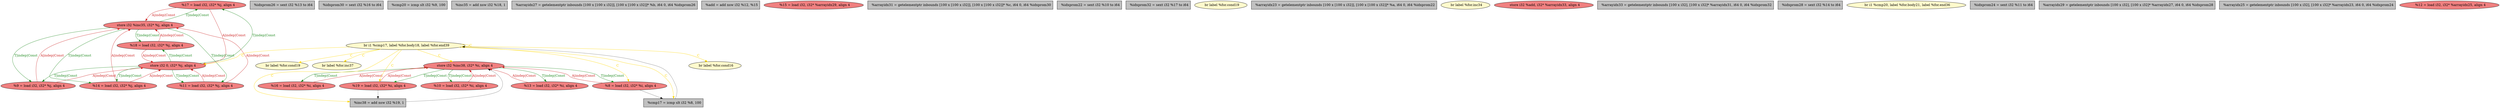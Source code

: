 
digraph G {


node760 [fillcolor=lightcoral,label="  %17 = load i32, i32* %j, align 4",shape=ellipse,style=filled ]
node759 [fillcolor=grey,label="  %idxprom26 = sext i32 %13 to i64",shape=rectangle,style=filled ]
node758 [fillcolor=lightcoral,label="  %13 = load i32, i32* %i, align 4",shape=ellipse,style=filled ]
node734 [fillcolor=grey,label="  %idxprom30 = sext i32 %16 to i64",shape=rectangle,style=filled ]
node729 [fillcolor=lightcoral,label="  %16 = load i32, i32* %i, align 4",shape=ellipse,style=filled ]
node727 [fillcolor=grey,label="  %cmp20 = icmp slt i32 %9, 100",shape=rectangle,style=filled ]
node732 [fillcolor=lightcoral,label="  %9 = load i32, i32* %j, align 4",shape=ellipse,style=filled ]
node728 [fillcolor=lemonchiffon,label="  br label %for.cond19",shape=ellipse,style=filled ]
node723 [fillcolor=grey,label="  %inc35 = add nsw i32 %18, 1",shape=rectangle,style=filled ]
node736 [fillcolor=lightcoral,label="  %11 = load i32, i32* %j, align 4",shape=ellipse,style=filled ]
node733 [fillcolor=grey,label="  %arrayidx27 = getelementptr inbounds [100 x [100 x i32]], [100 x [100 x i32]]* %b, i64 0, i64 %idxprom26",shape=rectangle,style=filled ]
node724 [fillcolor=grey,label="  %add = add nsw i32 %12, %15",shape=rectangle,style=filled ]
node725 [fillcolor=lightcoral,label="  %15 = load i32, i32* %arrayidx29, align 4",shape=ellipse,style=filled ]
node726 [fillcolor=grey,label="  %arrayidx31 = getelementptr inbounds [100 x [100 x i32]], [100 x [100 x i32]]* %c, i64 0, i64 %idxprom30",shape=rectangle,style=filled ]
node735 [fillcolor=lemonchiffon,label="  br label %for.inc37",shape=ellipse,style=filled ]
node738 [fillcolor=grey,label="  %idxprom22 = sext i32 %10 to i64",shape=rectangle,style=filled ]
node730 [fillcolor=grey,label="  %idxprom32 = sext i32 %17 to i64",shape=rectangle,style=filled ]
node739 [fillcolor=lightcoral,label="  store i32 %inc35, i32* %j, align 4",shape=ellipse,style=filled ]
node740 [fillcolor=lightcoral,label="  store i32 %inc38, i32* %i, align 4",shape=ellipse,style=filled ]
node748 [fillcolor=lemonchiffon,label="  br i1 %cmp17, label %for.body18, label %for.end39",shape=ellipse,style=filled ]
node743 [fillcolor=grey,label="  %cmp17 = icmp slt i32 %8, 100",shape=rectangle,style=filled ]
node741 [fillcolor=lemonchiffon,label="  br label %for.cond19",shape=ellipse,style=filled ]
node744 [fillcolor=lightcoral,label="  %19 = load i32, i32* %i, align 4",shape=ellipse,style=filled ]
node742 [fillcolor=lemonchiffon,label="  br label %for.cond16",shape=ellipse,style=filled ]
node761 [fillcolor=lightcoral,label="  %14 = load i32, i32* %j, align 4",shape=ellipse,style=filled ]
node746 [fillcolor=grey,label="  %arrayidx23 = getelementptr inbounds [100 x [100 x i32]], [100 x [100 x i32]]* %a, i64 0, i64 %idxprom22",shape=rectangle,style=filled ]
node745 [fillcolor=lightcoral,label="  store i32 0, i32* %j, align 4",shape=ellipse,style=filled ]
node753 [fillcolor=lemonchiffon,label="  br label %for.inc34",shape=ellipse,style=filled ]
node737 [fillcolor=lightcoral,label="  store i32 %add, i32* %arrayidx33, align 4",shape=ellipse,style=filled ]
node722 [fillcolor=grey,label="  %arrayidx33 = getelementptr inbounds [100 x i32], [100 x i32]* %arrayidx31, i64 0, i64 %idxprom32",shape=rectangle,style=filled ]
node747 [fillcolor=lightcoral,label="  %18 = load i32, i32* %j, align 4",shape=ellipse,style=filled ]
node756 [fillcolor=lightcoral,label="  %10 = load i32, i32* %i, align 4",shape=ellipse,style=filled ]
node750 [fillcolor=grey,label="  %idxprom28 = sext i32 %14 to i64",shape=rectangle,style=filled ]
node749 [fillcolor=lightcoral,label="  %8 = load i32, i32* %i, align 4",shape=ellipse,style=filled ]
node751 [fillcolor=grey,label="  %inc38 = add nsw i32 %19, 1",shape=rectangle,style=filled ]
node731 [fillcolor=lemonchiffon,label="  br i1 %cmp20, label %for.body21, label %for.end36",shape=ellipse,style=filled ]
node752 [fillcolor=grey,label="  %idxprom24 = sext i32 %11 to i64",shape=rectangle,style=filled ]
node754 [fillcolor=grey,label="  %arrayidx29 = getelementptr inbounds [100 x i32], [100 x i32]* %arrayidx27, i64 0, i64 %idxprom28",shape=rectangle,style=filled ]
node755 [fillcolor=grey,label="  %arrayidx25 = getelementptr inbounds [100 x i32], [100 x i32]* %arrayidx23, i64 0, i64 %idxprom24",shape=rectangle,style=filled ]
node757 [fillcolor=lightcoral,label="  %12 = load i32, i32* %arrayidx25, align 4",shape=ellipse,style=filled ]

node745->node761 [style=solid,color=forestgreen,label="T|indep|Const",penwidth=1.0,fontcolor=forestgreen ]
node745->node747 [style=solid,color=forestgreen,label="T|indep|Const",penwidth=1.0,fontcolor=forestgreen ]
node747->node745 [style=solid,color=firebrick3,label="A|indep|Const",penwidth=1.0,fontcolor=firebrick3 ]
node732->node745 [style=solid,color=firebrick3,label="A|indep|Const",penwidth=1.0,fontcolor=firebrick3 ]
node745->node732 [style=solid,color=forestgreen,label="T|indep|Const",penwidth=1.0,fontcolor=forestgreen ]
node745->node736 [style=solid,color=forestgreen,label="T|indep|Const",penwidth=1.0,fontcolor=forestgreen ]
node748->node743 [style=solid,color=gold,label="C",penwidth=1.0,fontcolor=gold ]
node743->node748 [style=solid,color=black,label="",penwidth=0.5,fontcolor=black ]
node748->node735 [style=solid,color=gold,label="C",penwidth=1.0,fontcolor=gold ]
node749->node743 [style=solid,color=black,label="",penwidth=0.5,fontcolor=black ]
node748->node744 [style=solid,color=gold,label="C",penwidth=1.0,fontcolor=gold ]
node748->node745 [style=solid,color=gold,label="C",penwidth=1.0,fontcolor=gold ]
node739->node760 [style=solid,color=forestgreen,label="T|indep|Const",penwidth=1.0,fontcolor=forestgreen ]
node740->node756 [style=solid,color=forestgreen,label="T|indep|Const",penwidth=1.0,fontcolor=forestgreen ]
node745->node760 [style=solid,color=forestgreen,label="T|indep|Const",penwidth=1.0,fontcolor=forestgreen ]
node748->node728 [style=solid,color=gold,label="C",penwidth=1.0,fontcolor=gold ]
node749->node740 [style=solid,color=firebrick3,label="A|indep|Const",penwidth=1.0,fontcolor=firebrick3 ]
node748->node749 [style=solid,color=gold,label="C",penwidth=1.0,fontcolor=gold ]
node748->node748 [style=solid,color=gold,label="C",penwidth=1.0,fontcolor=gold ]
node761->node739 [style=solid,color=firebrick3,label="A|indep|Const",penwidth=1.0,fontcolor=firebrick3 ]
node748->node742 [style=solid,color=gold,label="C",penwidth=1.0,fontcolor=gold ]
node761->node745 [style=solid,color=firebrick3,label="A|indep|Const",penwidth=1.0,fontcolor=firebrick3 ]
node760->node739 [style=solid,color=firebrick3,label="A|indep|Const",penwidth=1.0,fontcolor=firebrick3 ]
node740->node758 [style=solid,color=forestgreen,label="T|indep|Const",penwidth=1.0,fontcolor=forestgreen ]
node751->node740 [style=solid,color=black,label="",penwidth=0.5,fontcolor=black ]
node758->node740 [style=solid,color=firebrick3,label="A|indep|Const",penwidth=1.0,fontcolor=firebrick3 ]
node744->node751 [style=solid,color=black,label="",penwidth=0.5,fontcolor=black ]
node729->node740 [style=solid,color=firebrick3,label="A|indep|Const",penwidth=1.0,fontcolor=firebrick3 ]
node748->node751 [style=solid,color=gold,label="C",penwidth=1.0,fontcolor=gold ]
node732->node739 [style=solid,color=firebrick3,label="A|indep|Const",penwidth=1.0,fontcolor=firebrick3 ]
node739->node732 [style=solid,color=forestgreen,label="T|indep|Const",penwidth=1.0,fontcolor=forestgreen ]
node740->node729 [style=solid,color=forestgreen,label="T|indep|Const",penwidth=1.0,fontcolor=forestgreen ]
node740->node744 [style=solid,color=forestgreen,label="T|indep|Const",penwidth=1.0,fontcolor=forestgreen ]
node739->node761 [style=solid,color=forestgreen,label="T|indep|Const",penwidth=1.0,fontcolor=forestgreen ]
node744->node740 [style=solid,color=firebrick3,label="A|indep|Const",penwidth=1.0,fontcolor=firebrick3 ]
node748->node740 [style=solid,color=gold,label="C",penwidth=1.0,fontcolor=gold ]
node756->node740 [style=solid,color=firebrick3,label="A|indep|Const",penwidth=1.0,fontcolor=firebrick3 ]
node740->node749 [style=solid,color=forestgreen,label="T|indep|Const",penwidth=1.0,fontcolor=forestgreen ]
node736->node739 [style=solid,color=firebrick3,label="A|indep|Const",penwidth=1.0,fontcolor=firebrick3 ]
node739->node736 [style=solid,color=forestgreen,label="T|indep|Const",penwidth=1.0,fontcolor=forestgreen ]
node760->node745 [style=solid,color=firebrick3,label="A|indep|Const",penwidth=1.0,fontcolor=firebrick3 ]
node739->node747 [style=solid,color=forestgreen,label="T|indep|Const",penwidth=1.0,fontcolor=forestgreen ]
node747->node739 [style=solid,color=firebrick3,label="A|indep|Const",penwidth=1.0,fontcolor=firebrick3 ]
node736->node745 [style=solid,color=firebrick3,label="A|indep|Const",penwidth=1.0,fontcolor=firebrick3 ]


}
